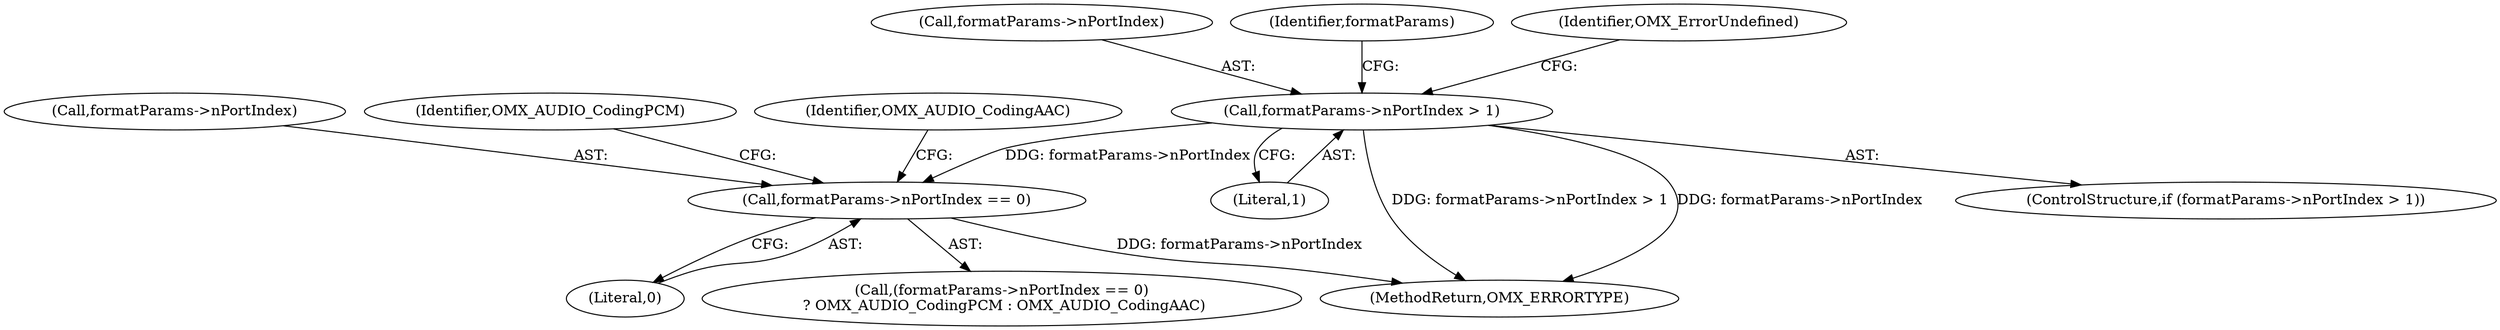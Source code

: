 digraph "0_Android_295c883fe3105b19bcd0f9e07d54c6b589fc5bff_2@pointer" {
"1000123" [label="(Call,formatParams->nPortIndex > 1)"];
"1000145" [label="(Call,formatParams->nPortIndex == 0)"];
"1000146" [label="(Call,formatParams->nPortIndex)"];
"1000124" [label="(Call,formatParams->nPortIndex)"];
"1000134" [label="(Identifier,formatParams)"];
"1000127" [label="(Literal,1)"];
"1000145" [label="(Call,formatParams->nPortIndex == 0)"];
"1000150" [label="(Identifier,OMX_AUDIO_CodingPCM)"];
"1000310" [label="(MethodReturn,OMX_ERRORTYPE)"];
"1000122" [label="(ControlStructure,if (formatParams->nPortIndex > 1))"];
"1000151" [label="(Identifier,OMX_AUDIO_CodingAAC)"];
"1000123" [label="(Call,formatParams->nPortIndex > 1)"];
"1000149" [label="(Literal,0)"];
"1000130" [label="(Identifier,OMX_ErrorUndefined)"];
"1000144" [label="(Call,(formatParams->nPortIndex == 0)\n ? OMX_AUDIO_CodingPCM : OMX_AUDIO_CodingAAC)"];
"1000123" -> "1000122"  [label="AST: "];
"1000123" -> "1000127"  [label="CFG: "];
"1000124" -> "1000123"  [label="AST: "];
"1000127" -> "1000123"  [label="AST: "];
"1000130" -> "1000123"  [label="CFG: "];
"1000134" -> "1000123"  [label="CFG: "];
"1000123" -> "1000310"  [label="DDG: formatParams->nPortIndex > 1"];
"1000123" -> "1000310"  [label="DDG: formatParams->nPortIndex"];
"1000123" -> "1000145"  [label="DDG: formatParams->nPortIndex"];
"1000145" -> "1000144"  [label="AST: "];
"1000145" -> "1000149"  [label="CFG: "];
"1000146" -> "1000145"  [label="AST: "];
"1000149" -> "1000145"  [label="AST: "];
"1000150" -> "1000145"  [label="CFG: "];
"1000151" -> "1000145"  [label="CFG: "];
"1000145" -> "1000310"  [label="DDG: formatParams->nPortIndex"];
}
